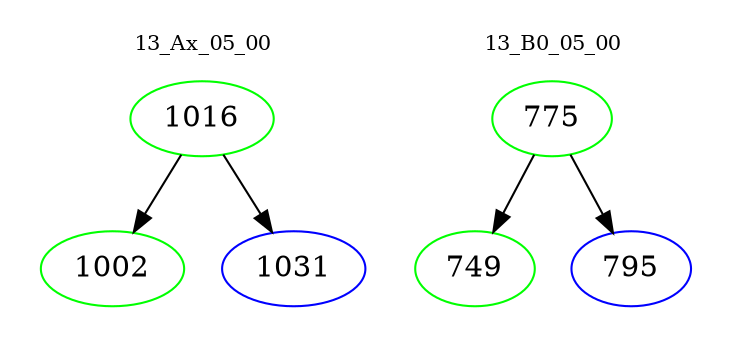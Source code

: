 digraph{
subgraph cluster_0 {
color = white
label = "13_Ax_05_00";
fontsize=10;
T0_1016 [label="1016", color="green"]
T0_1016 -> T0_1002 [color="black"]
T0_1002 [label="1002", color="green"]
T0_1016 -> T0_1031 [color="black"]
T0_1031 [label="1031", color="blue"]
}
subgraph cluster_1 {
color = white
label = "13_B0_05_00";
fontsize=10;
T1_775 [label="775", color="green"]
T1_775 -> T1_749 [color="black"]
T1_749 [label="749", color="green"]
T1_775 -> T1_795 [color="black"]
T1_795 [label="795", color="blue"]
}
}

